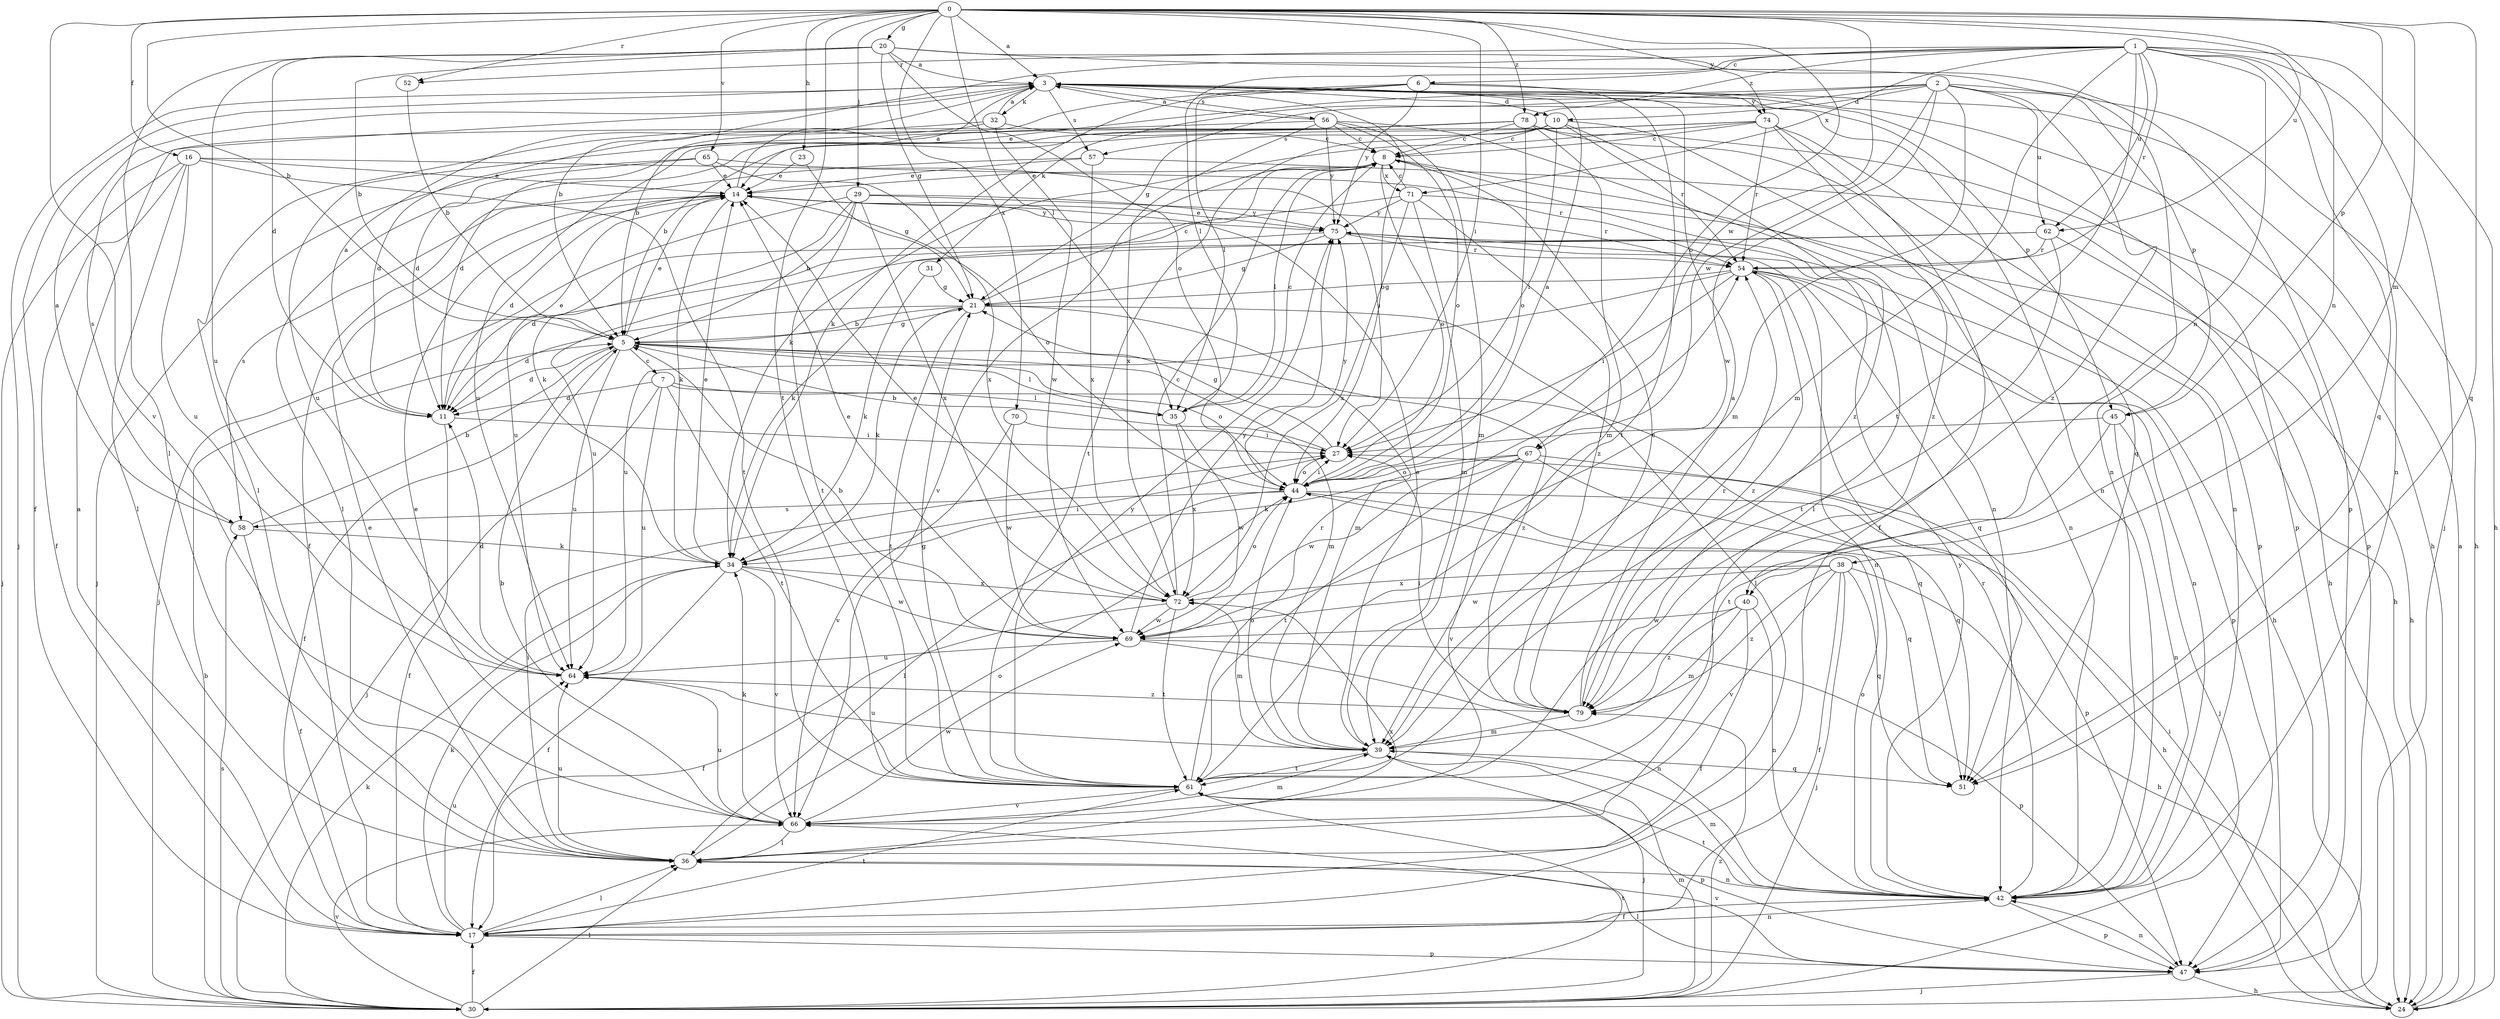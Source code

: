 strict digraph  {
0;
1;
2;
3;
5;
6;
7;
8;
10;
11;
14;
16;
17;
20;
21;
23;
24;
27;
29;
30;
31;
32;
34;
35;
36;
38;
39;
40;
42;
44;
45;
47;
51;
52;
54;
56;
57;
58;
61;
62;
64;
65;
66;
67;
69;
70;
71;
72;
74;
75;
78;
79;
0 -> 3  [label=a];
0 -> 5  [label=b];
0 -> 16  [label=f];
0 -> 20  [label=g];
0 -> 23  [label=h];
0 -> 27  [label=i];
0 -> 29  [label=j];
0 -> 35  [label=l];
0 -> 38  [label=m];
0 -> 40  [label=n];
0 -> 44  [label=o];
0 -> 45  [label=p];
0 -> 51  [label=q];
0 -> 52  [label=r];
0 -> 61  [label=t];
0 -> 62  [label=u];
0 -> 65  [label=v];
0 -> 66  [label=v];
0 -> 67  [label=w];
0 -> 70  [label=x];
0 -> 74  [label=y];
0 -> 78  [label=z];
1 -> 5  [label=b];
1 -> 6  [label=c];
1 -> 24  [label=h];
1 -> 30  [label=j];
1 -> 35  [label=l];
1 -> 39  [label=m];
1 -> 40  [label=n];
1 -> 42  [label=n];
1 -> 51  [label=q];
1 -> 52  [label=r];
1 -> 54  [label=r];
1 -> 61  [label=t];
1 -> 62  [label=u];
1 -> 71  [label=x];
1 -> 78  [label=z];
2 -> 10  [label=d];
2 -> 14  [label=e];
2 -> 21  [label=g];
2 -> 24  [label=h];
2 -> 31  [label=k];
2 -> 39  [label=m];
2 -> 45  [label=p];
2 -> 62  [label=u];
2 -> 67  [label=w];
2 -> 69  [label=w];
2 -> 79  [label=z];
3 -> 10  [label=d];
3 -> 17  [label=f];
3 -> 24  [label=h];
3 -> 30  [label=j];
3 -> 32  [label=k];
3 -> 42  [label=n];
3 -> 44  [label=o];
3 -> 45  [label=p];
3 -> 47  [label=p];
3 -> 56  [label=s];
3 -> 57  [label=s];
5 -> 7  [label=c];
5 -> 11  [label=d];
5 -> 14  [label=e];
5 -> 17  [label=f];
5 -> 21  [label=g];
5 -> 35  [label=l];
5 -> 39  [label=m];
5 -> 44  [label=o];
5 -> 64  [label=u];
5 -> 79  [label=z];
6 -> 5  [label=b];
6 -> 34  [label=k];
6 -> 35  [label=l];
6 -> 61  [label=t];
6 -> 74  [label=y];
6 -> 75  [label=y];
7 -> 11  [label=d];
7 -> 30  [label=j];
7 -> 35  [label=l];
7 -> 51  [label=q];
7 -> 61  [label=t];
7 -> 64  [label=u];
8 -> 14  [label=e];
8 -> 35  [label=l];
8 -> 36  [label=l];
8 -> 42  [label=n];
8 -> 44  [label=o];
8 -> 66  [label=v];
8 -> 71  [label=x];
10 -> 8  [label=c];
10 -> 27  [label=i];
10 -> 51  [label=q];
10 -> 54  [label=r];
10 -> 57  [label=s];
10 -> 61  [label=t];
10 -> 79  [label=z];
11 -> 3  [label=a];
11 -> 14  [label=e];
11 -> 17  [label=f];
11 -> 27  [label=i];
14 -> 3  [label=a];
14 -> 11  [label=d];
14 -> 34  [label=k];
14 -> 44  [label=o];
14 -> 58  [label=s];
14 -> 75  [label=y];
16 -> 14  [label=e];
16 -> 17  [label=f];
16 -> 30  [label=j];
16 -> 36  [label=l];
16 -> 54  [label=r];
16 -> 61  [label=t];
16 -> 64  [label=u];
17 -> 3  [label=a];
17 -> 34  [label=k];
17 -> 36  [label=l];
17 -> 42  [label=n];
17 -> 47  [label=p];
17 -> 61  [label=t];
17 -> 64  [label=u];
20 -> 3  [label=a];
20 -> 5  [label=b];
20 -> 11  [label=d];
20 -> 21  [label=g];
20 -> 36  [label=l];
20 -> 42  [label=n];
20 -> 44  [label=o];
20 -> 47  [label=p];
20 -> 64  [label=u];
21 -> 5  [label=b];
21 -> 8  [label=c];
21 -> 11  [label=d];
21 -> 34  [label=k];
21 -> 36  [label=l];
21 -> 39  [label=m];
21 -> 61  [label=t];
23 -> 14  [label=e];
23 -> 21  [label=g];
24 -> 3  [label=a];
24 -> 27  [label=i];
27 -> 5  [label=b];
27 -> 21  [label=g];
27 -> 44  [label=o];
29 -> 5  [label=b];
29 -> 30  [label=j];
29 -> 34  [label=k];
29 -> 54  [label=r];
29 -> 61  [label=t];
29 -> 72  [label=x];
29 -> 75  [label=y];
30 -> 5  [label=b];
30 -> 17  [label=f];
30 -> 34  [label=k];
30 -> 36  [label=l];
30 -> 39  [label=m];
30 -> 58  [label=s];
30 -> 61  [label=t];
30 -> 66  [label=v];
30 -> 79  [label=z];
31 -> 21  [label=g];
31 -> 34  [label=k];
32 -> 3  [label=a];
32 -> 8  [label=c];
32 -> 11  [label=d];
32 -> 36  [label=l];
32 -> 69  [label=w];
34 -> 14  [label=e];
34 -> 17  [label=f];
34 -> 27  [label=i];
34 -> 66  [label=v];
34 -> 69  [label=w];
34 -> 72  [label=x];
35 -> 8  [label=c];
35 -> 69  [label=w];
35 -> 72  [label=x];
36 -> 14  [label=e];
36 -> 27  [label=i];
36 -> 42  [label=n];
36 -> 44  [label=o];
36 -> 64  [label=u];
36 -> 72  [label=x];
38 -> 17  [label=f];
38 -> 24  [label=h];
38 -> 30  [label=j];
38 -> 51  [label=q];
38 -> 66  [label=v];
38 -> 69  [label=w];
38 -> 72  [label=x];
38 -> 79  [label=z];
39 -> 14  [label=e];
39 -> 30  [label=j];
39 -> 44  [label=o];
39 -> 51  [label=q];
39 -> 61  [label=t];
39 -> 64  [label=u];
40 -> 17  [label=f];
40 -> 39  [label=m];
40 -> 42  [label=n];
40 -> 69  [label=w];
40 -> 79  [label=z];
42 -> 17  [label=f];
42 -> 39  [label=m];
42 -> 44  [label=o];
42 -> 47  [label=p];
42 -> 54  [label=r];
42 -> 61  [label=t];
42 -> 75  [label=y];
44 -> 3  [label=a];
44 -> 24  [label=h];
44 -> 27  [label=i];
44 -> 36  [label=l];
44 -> 51  [label=q];
44 -> 58  [label=s];
44 -> 75  [label=y];
45 -> 27  [label=i];
45 -> 30  [label=j];
45 -> 42  [label=n];
45 -> 61  [label=t];
47 -> 24  [label=h];
47 -> 30  [label=j];
47 -> 36  [label=l];
47 -> 42  [label=n];
47 -> 66  [label=v];
52 -> 5  [label=b];
54 -> 21  [label=g];
54 -> 27  [label=i];
54 -> 42  [label=n];
54 -> 47  [label=p];
54 -> 51  [label=q];
54 -> 64  [label=u];
54 -> 79  [label=z];
56 -> 3  [label=a];
56 -> 8  [label=c];
56 -> 39  [label=m];
56 -> 42  [label=n];
56 -> 44  [label=o];
56 -> 64  [label=u];
56 -> 72  [label=x];
56 -> 75  [label=y];
57 -> 14  [label=e];
57 -> 17  [label=f];
57 -> 24  [label=h];
57 -> 72  [label=x];
58 -> 3  [label=a];
58 -> 5  [label=b];
58 -> 17  [label=f];
58 -> 34  [label=k];
61 -> 21  [label=g];
61 -> 47  [label=p];
61 -> 54  [label=r];
61 -> 66  [label=v];
61 -> 75  [label=y];
62 -> 11  [label=d];
62 -> 24  [label=h];
62 -> 54  [label=r];
62 -> 61  [label=t];
62 -> 64  [label=u];
64 -> 11  [label=d];
64 -> 79  [label=z];
65 -> 14  [label=e];
65 -> 27  [label=i];
65 -> 30  [label=j];
65 -> 36  [label=l];
65 -> 72  [label=x];
66 -> 5  [label=b];
66 -> 14  [label=e];
66 -> 34  [label=k];
66 -> 36  [label=l];
66 -> 39  [label=m];
66 -> 64  [label=u];
66 -> 69  [label=w];
67 -> 34  [label=k];
67 -> 44  [label=o];
67 -> 47  [label=p];
67 -> 51  [label=q];
67 -> 61  [label=t];
67 -> 66  [label=v];
67 -> 69  [label=w];
69 -> 5  [label=b];
69 -> 14  [label=e];
69 -> 42  [label=n];
69 -> 47  [label=p];
69 -> 64  [label=u];
69 -> 75  [label=y];
70 -> 27  [label=i];
70 -> 66  [label=v];
70 -> 69  [label=w];
71 -> 8  [label=c];
71 -> 24  [label=h];
71 -> 39  [label=m];
71 -> 64  [label=u];
71 -> 72  [label=x];
71 -> 75  [label=y];
71 -> 79  [label=z];
72 -> 8  [label=c];
72 -> 14  [label=e];
72 -> 17  [label=f];
72 -> 39  [label=m];
72 -> 44  [label=o];
72 -> 61  [label=t];
72 -> 69  [label=w];
74 -> 5  [label=b];
74 -> 8  [label=c];
74 -> 11  [label=d];
74 -> 17  [label=f];
74 -> 34  [label=k];
74 -> 47  [label=p];
74 -> 54  [label=r];
74 -> 79  [label=z];
75 -> 14  [label=e];
75 -> 21  [label=g];
75 -> 24  [label=h];
75 -> 34  [label=k];
75 -> 42  [label=n];
75 -> 54  [label=r];
78 -> 8  [label=c];
78 -> 11  [label=d];
78 -> 39  [label=m];
78 -> 42  [label=n];
78 -> 44  [label=o];
78 -> 47  [label=p];
78 -> 58  [label=s];
78 -> 64  [label=u];
79 -> 3  [label=a];
79 -> 8  [label=c];
79 -> 27  [label=i];
79 -> 39  [label=m];
79 -> 54  [label=r];
}
